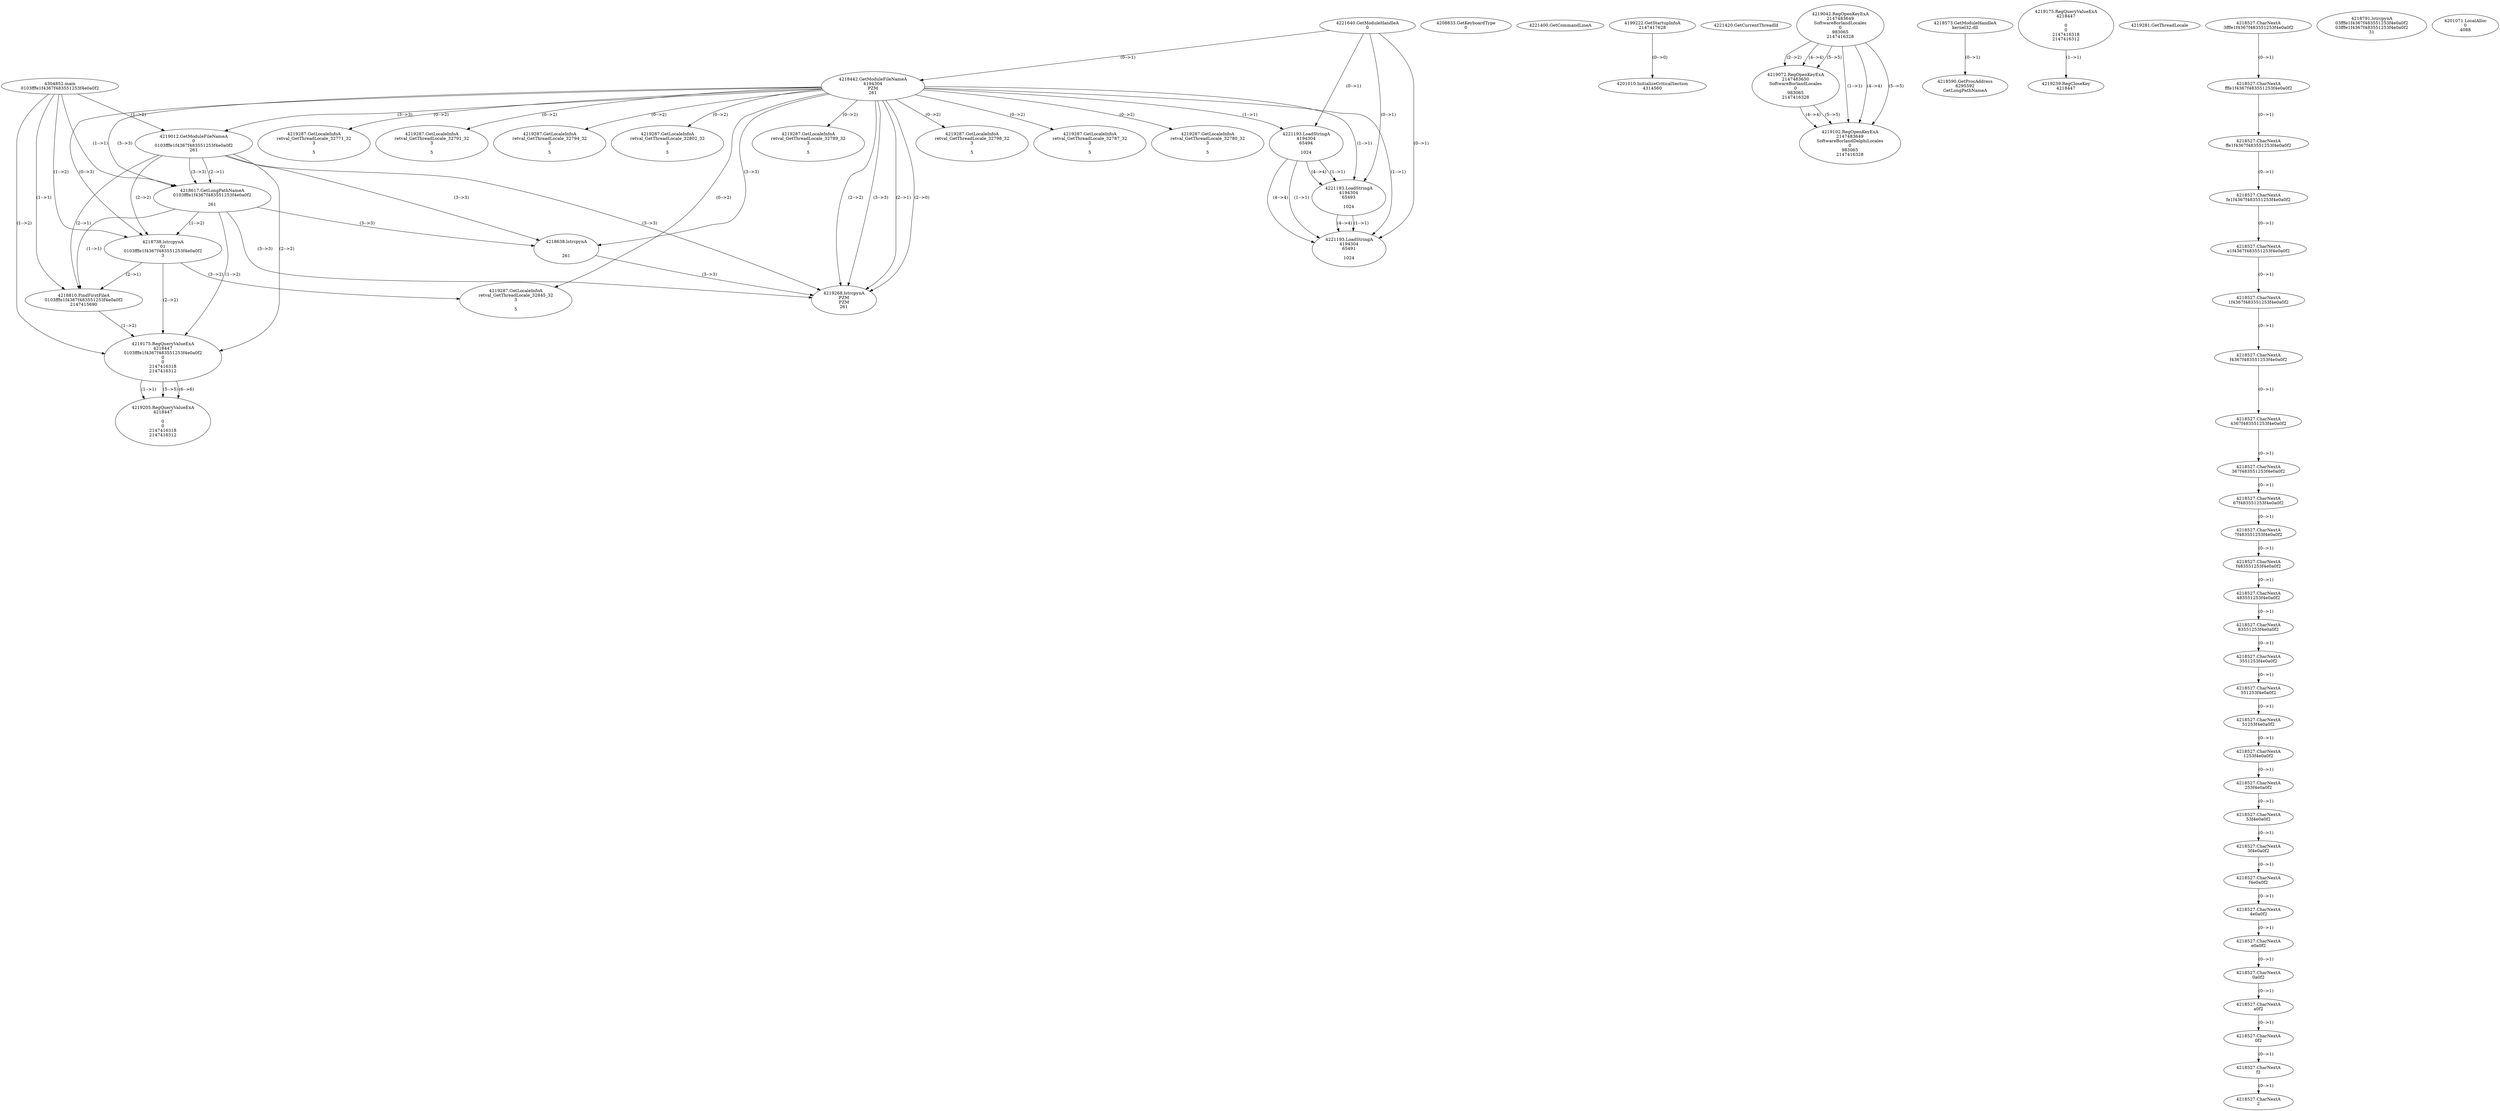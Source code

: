 // Global SCDG with merge call
digraph {
	0 [label="4304852.main
0103fffe1f4367f483551253f4e0a0f2"]
	1 [label="4221640.GetModuleHandleA
0"]
	2 [label="4208833.GetKeyboardType
0"]
	3 [label="4221400.GetCommandLineA
"]
	4 [label="4199222.GetStartupInfoA
2147417628"]
	5 [label="4221420.GetCurrentThreadId
"]
	6 [label="4218442.GetModuleFileNameA
4194304
PZM
261"]
	1 -> 6 [label="(0-->1)"]
	7 [label="4219012.GetModuleFileNameA
0
0103fffe1f4367f483551253f4e0a0f2
261"]
	0 -> 7 [label="(1-->2)"]
	6 -> 7 [label="(3-->3)"]
	8 [label="4219042.RegOpenKeyExA
2147483649
Software\Borland\Locales
0
983065
2147416328"]
	9 [label="4219072.RegOpenKeyExA
2147483650
Software\Borland\Locales
0
983065
2147416328"]
	8 -> 9 [label="(2-->2)"]
	8 -> 9 [label="(4-->4)"]
	8 -> 9 [label="(5-->5)"]
	10 [label="4219102.RegOpenKeyExA
2147483649
Software\Borland\Delphi\Locales
0
983065
2147416328"]
	8 -> 10 [label="(1-->1)"]
	8 -> 10 [label="(4-->4)"]
	9 -> 10 [label="(4-->4)"]
	8 -> 10 [label="(5-->5)"]
	9 -> 10 [label="(5-->5)"]
	11 [label="4218573.GetModuleHandleA
kernel32.dll"]
	12 [label="4218590.GetProcAddress
6295592
GetLongPathNameA"]
	11 -> 12 [label="(0-->1)"]
	13 [label="4218617.GetLongPathNameA
0103fffe1f4367f483551253f4e0a0f2

261"]
	0 -> 13 [label="(1-->1)"]
	7 -> 13 [label="(2-->1)"]
	6 -> 13 [label="(3-->3)"]
	7 -> 13 [label="(3-->3)"]
	14 [label="4218638.lstrcpynA


261"]
	6 -> 14 [label="(3-->3)"]
	7 -> 14 [label="(3-->3)"]
	13 -> 14 [label="(3-->3)"]
	15 [label="4219175.RegQueryValueExA
4218447

0
0
2147416318
2147416312"]
	16 [label="4219239.RegCloseKey
4218447"]
	15 -> 16 [label="(1-->1)"]
	17 [label="4219268.lstrcpynA
PZM
PZM
261"]
	6 -> 17 [label="(2-->1)"]
	6 -> 17 [label="(2-->2)"]
	6 -> 17 [label="(3-->3)"]
	7 -> 17 [label="(3-->3)"]
	13 -> 17 [label="(3-->3)"]
	14 -> 17 [label="(3-->3)"]
	6 -> 17 [label="(2-->0)"]
	18 [label="4219281.GetThreadLocale
"]
	19 [label="4219287.GetLocaleInfoA
retval_GetThreadLocale_32789_32
3

5"]
	6 -> 19 [label="(0-->2)"]
	20 [label="4221193.LoadStringA
4194304
65494

1024"]
	1 -> 20 [label="(0-->1)"]
	6 -> 20 [label="(1-->1)"]
	21 [label="4218738.lstrcpynA
01
0103fffe1f4367f483551253f4e0a0f2
3"]
	0 -> 21 [label="(1-->2)"]
	7 -> 21 [label="(2-->2)"]
	13 -> 21 [label="(1-->2)"]
	6 -> 21 [label="(0-->3)"]
	22 [label="4218527.CharNextA
3fffe1f4367f483551253f4e0a0f2"]
	23 [label="4218527.CharNextA
fffe1f4367f483551253f4e0a0f2"]
	22 -> 23 [label="(0-->1)"]
	24 [label="4218527.CharNextA
ffe1f4367f483551253f4e0a0f2"]
	23 -> 24 [label="(0-->1)"]
	25 [label="4218527.CharNextA
fe1f4367f483551253f4e0a0f2"]
	24 -> 25 [label="(0-->1)"]
	26 [label="4218527.CharNextA
e1f4367f483551253f4e0a0f2"]
	25 -> 26 [label="(0-->1)"]
	27 [label="4218527.CharNextA
1f4367f483551253f4e0a0f2"]
	26 -> 27 [label="(0-->1)"]
	28 [label="4218527.CharNextA
f4367f483551253f4e0a0f2"]
	27 -> 28 [label="(0-->1)"]
	29 [label="4218527.CharNextA
4367f483551253f4e0a0f2"]
	28 -> 29 [label="(0-->1)"]
	30 [label="4218527.CharNextA
367f483551253f4e0a0f2"]
	29 -> 30 [label="(0-->1)"]
	31 [label="4218527.CharNextA
67f483551253f4e0a0f2"]
	30 -> 31 [label="(0-->1)"]
	32 [label="4218527.CharNextA
7f483551253f4e0a0f2"]
	31 -> 32 [label="(0-->1)"]
	33 [label="4218527.CharNextA
f483551253f4e0a0f2"]
	32 -> 33 [label="(0-->1)"]
	34 [label="4218527.CharNextA
483551253f4e0a0f2"]
	33 -> 34 [label="(0-->1)"]
	35 [label="4218527.CharNextA
83551253f4e0a0f2"]
	34 -> 35 [label="(0-->1)"]
	36 [label="4218527.CharNextA
3551253f4e0a0f2"]
	35 -> 36 [label="(0-->1)"]
	37 [label="4218527.CharNextA
551253f4e0a0f2"]
	36 -> 37 [label="(0-->1)"]
	38 [label="4218527.CharNextA
51253f4e0a0f2"]
	37 -> 38 [label="(0-->1)"]
	39 [label="4218527.CharNextA
1253f4e0a0f2"]
	38 -> 39 [label="(0-->1)"]
	40 [label="4218527.CharNextA
253f4e0a0f2"]
	39 -> 40 [label="(0-->1)"]
	41 [label="4218527.CharNextA
53f4e0a0f2"]
	40 -> 41 [label="(0-->1)"]
	42 [label="4218527.CharNextA
3f4e0a0f2"]
	41 -> 42 [label="(0-->1)"]
	43 [label="4218527.CharNextA
f4e0a0f2"]
	42 -> 43 [label="(0-->1)"]
	44 [label="4218527.CharNextA
4e0a0f2"]
	43 -> 44 [label="(0-->1)"]
	45 [label="4218527.CharNextA
e0a0f2"]
	44 -> 45 [label="(0-->1)"]
	46 [label="4218527.CharNextA
0a0f2"]
	45 -> 46 [label="(0-->1)"]
	47 [label="4218527.CharNextA
a0f2"]
	46 -> 47 [label="(0-->1)"]
	48 [label="4218527.CharNextA
0f2"]
	47 -> 48 [label="(0-->1)"]
	49 [label="4218527.CharNextA
f2"]
	48 -> 49 [label="(0-->1)"]
	50 [label="4218527.CharNextA
2"]
	49 -> 50 [label="(0-->1)"]
	51 [label="4218791.lstrcpynA
03fffe1f4367f483551253f4e0a0f2
03fffe1f4367f483551253f4e0a0f2
31"]
	52 [label="4218810.FindFirstFileA
0103fffe1f4367f483551253f4e0a0f2
2147415690"]
	0 -> 52 [label="(1-->1)"]
	7 -> 52 [label="(2-->1)"]
	13 -> 52 [label="(1-->1)"]
	21 -> 52 [label="(2-->1)"]
	53 [label="4219175.RegQueryValueExA
4218447
0103fffe1f4367f483551253f4e0a0f2
0
0
2147416318
2147416312"]
	0 -> 53 [label="(1-->2)"]
	7 -> 53 [label="(2-->2)"]
	13 -> 53 [label="(1-->2)"]
	21 -> 53 [label="(2-->2)"]
	52 -> 53 [label="(1-->2)"]
	54 [label="4219205.RegQueryValueExA
4218447

0
0
2147416318
2147416312"]
	53 -> 54 [label="(1-->1)"]
	53 -> 54 [label="(5-->5)"]
	53 -> 54 [label="(6-->6)"]
	55 [label="4219287.GetLocaleInfoA
retval_GetThreadLocale_32845_32
3

5"]
	6 -> 55 [label="(0-->2)"]
	21 -> 55 [label="(3-->2)"]
	56 [label="4221193.LoadStringA
4194304
65493

1024"]
	1 -> 56 [label="(0-->1)"]
	6 -> 56 [label="(1-->1)"]
	20 -> 56 [label="(1-->1)"]
	20 -> 56 [label="(4-->4)"]
	57 [label="4219287.GetLocaleInfoA
retval_GetThreadLocale_32798_32
3

5"]
	6 -> 57 [label="(0-->2)"]
	58 [label="4201010.InitializeCriticalSection
4314560"]
	4 -> 58 [label="(0-->0)"]
	59 [label="4201071.LocalAlloc
0
4088"]
	60 [label="4219287.GetLocaleInfoA
retval_GetThreadLocale_32787_32
3

5"]
	6 -> 60 [label="(0-->2)"]
	61 [label="4219287.GetLocaleInfoA
retval_GetThreadLocale_32780_32
3

5"]
	6 -> 61 [label="(0-->2)"]
	62 [label="4221193.LoadStringA
4194304
65491

1024"]
	1 -> 62 [label="(0-->1)"]
	6 -> 62 [label="(1-->1)"]
	20 -> 62 [label="(1-->1)"]
	56 -> 62 [label="(1-->1)"]
	20 -> 62 [label="(4-->4)"]
	56 -> 62 [label="(4-->4)"]
	63 [label="4219287.GetLocaleInfoA
retval_GetThreadLocale_32771_32
3

5"]
	6 -> 63 [label="(0-->2)"]
	64 [label="4219287.GetLocaleInfoA
retval_GetThreadLocale_32791_32
3

5"]
	6 -> 64 [label="(0-->2)"]
	65 [label="4219287.GetLocaleInfoA
retval_GetThreadLocale_32794_32
3

5"]
	6 -> 65 [label="(0-->2)"]
	66 [label="4219287.GetLocaleInfoA
retval_GetThreadLocale_32802_32
3

5"]
	6 -> 66 [label="(0-->2)"]
}

